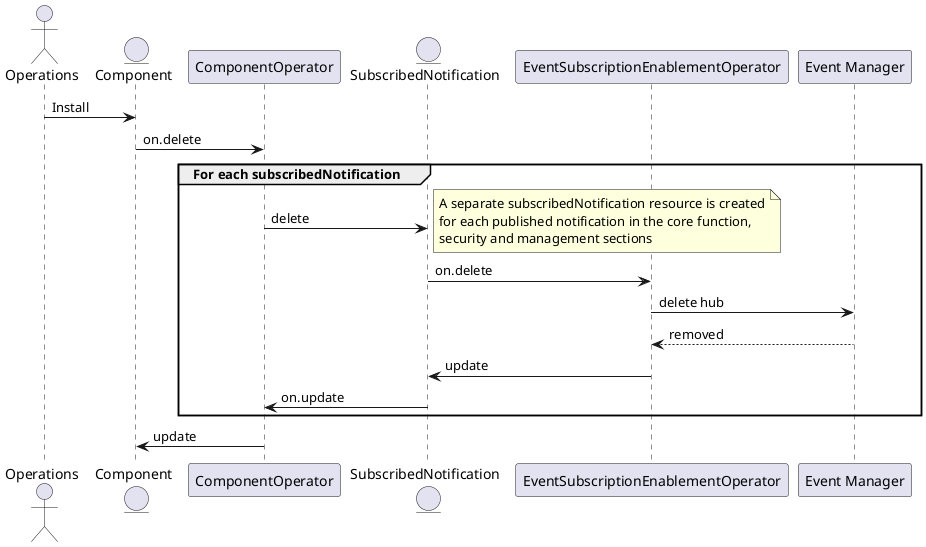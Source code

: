 @startuml

actor Operations
entity Component
participant ComponentOperator
entity SubscribedNotification
participant EventSubscriptionEnablementOperator
participant "Event Manager" as TMFC019

Component <- Operations : Install
Component -> ComponentOperator: on.delete
group For each subscribedNotification
ComponentOperator -> SubscribedNotification: delete
note right
    A separate subscribedNotification resource is created
    for each published notification in the core function,
    security and management sections
end note
    SubscribedNotification -> EventSubscriptionEnablementOperator: on.delete
    EventSubscriptionEnablementOperator -> TMFC019: delete hub
    EventSubscriptionEnablementOperator <-- TMFC019: removed
    SubscribedNotification <- EventSubscriptionEnablementOperator: update
    ComponentOperator <- SubscribedNotification: on.update
end
Component <- ComponentOperator: update

@enduml